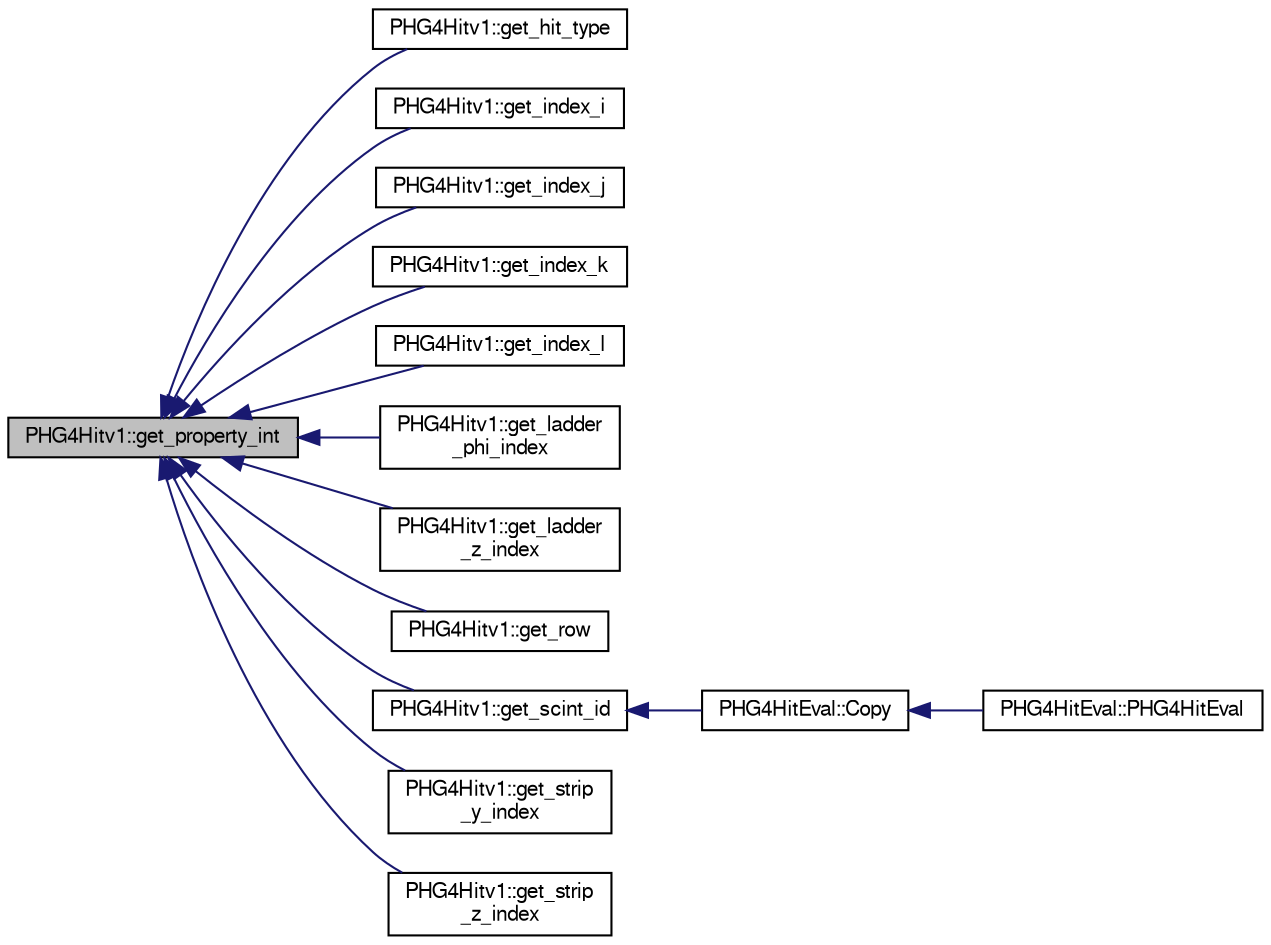 digraph "PHG4Hitv1::get_property_int"
{
  bgcolor="transparent";
  edge [fontname="FreeSans",fontsize="10",labelfontname="FreeSans",labelfontsize="10"];
  node [fontname="FreeSans",fontsize="10",shape=record];
  rankdir="LR";
  Node1 [label="PHG4Hitv1::get_property_int",height=0.2,width=0.4,color="black", fillcolor="grey75", style="filled" fontcolor="black"];
  Node1 -> Node2 [dir="back",color="midnightblue",fontsize="10",style="solid",fontname="FreeSans"];
  Node2 [label="PHG4Hitv1::get_hit_type",height=0.2,width=0.4,color="black",URL="$d9/d35/classPHG4Hitv1.html#a7f8bc7675e018d4c8ee5c0f59a5401f6"];
  Node1 -> Node3 [dir="back",color="midnightblue",fontsize="10",style="solid",fontname="FreeSans"];
  Node3 [label="PHG4Hitv1::get_index_i",height=0.2,width=0.4,color="black",URL="$d9/d35/classPHG4Hitv1.html#a8098acbca03fd7dd0dec32fc4947d404"];
  Node1 -> Node4 [dir="back",color="midnightblue",fontsize="10",style="solid",fontname="FreeSans"];
  Node4 [label="PHG4Hitv1::get_index_j",height=0.2,width=0.4,color="black",URL="$d9/d35/classPHG4Hitv1.html#a508b2de66de1d781e01fbcfb1eb05d6b"];
  Node1 -> Node5 [dir="back",color="midnightblue",fontsize="10",style="solid",fontname="FreeSans"];
  Node5 [label="PHG4Hitv1::get_index_k",height=0.2,width=0.4,color="black",URL="$d9/d35/classPHG4Hitv1.html#a12c9a9bf4861b604407b32f6351628dd"];
  Node1 -> Node6 [dir="back",color="midnightblue",fontsize="10",style="solid",fontname="FreeSans"];
  Node6 [label="PHG4Hitv1::get_index_l",height=0.2,width=0.4,color="black",URL="$d9/d35/classPHG4Hitv1.html#ad272bf5419e98638d9c4d6d5a5a8e151"];
  Node1 -> Node7 [dir="back",color="midnightblue",fontsize="10",style="solid",fontname="FreeSans"];
  Node7 [label="PHG4Hitv1::get_ladder\l_phi_index",height=0.2,width=0.4,color="black",URL="$d9/d35/classPHG4Hitv1.html#a0a491aa374232bb0d47b140339f3f015"];
  Node1 -> Node8 [dir="back",color="midnightblue",fontsize="10",style="solid",fontname="FreeSans"];
  Node8 [label="PHG4Hitv1::get_ladder\l_z_index",height=0.2,width=0.4,color="black",URL="$d9/d35/classPHG4Hitv1.html#a6ff0390c3c677f99c864a678265fae7e"];
  Node1 -> Node9 [dir="back",color="midnightblue",fontsize="10",style="solid",fontname="FreeSans"];
  Node9 [label="PHG4Hitv1::get_row",height=0.2,width=0.4,color="black",URL="$d9/d35/classPHG4Hitv1.html#a60aca6b43272508fbf8169089d9337cb"];
  Node1 -> Node10 [dir="back",color="midnightblue",fontsize="10",style="solid",fontname="FreeSans"];
  Node10 [label="PHG4Hitv1::get_scint_id",height=0.2,width=0.4,color="black",URL="$d9/d35/classPHG4Hitv1.html#ae233b86e3a1a06b2c1427991d4c92188"];
  Node10 -> Node11 [dir="back",color="midnightblue",fontsize="10",style="solid",fontname="FreeSans"];
  Node11 [label="PHG4HitEval::Copy",height=0.2,width=0.4,color="black",URL="$d5/d60/classPHG4HitEval.html#a738e731dc05b258c3daa36b86cfe5880"];
  Node11 -> Node12 [dir="back",color="midnightblue",fontsize="10",style="solid",fontname="FreeSans"];
  Node12 [label="PHG4HitEval::PHG4HitEval",height=0.2,width=0.4,color="black",URL="$d5/d60/classPHG4HitEval.html#a2e7bc9a1230620c6f330731d0d420036"];
  Node1 -> Node13 [dir="back",color="midnightblue",fontsize="10",style="solid",fontname="FreeSans"];
  Node13 [label="PHG4Hitv1::get_strip\l_y_index",height=0.2,width=0.4,color="black",URL="$d9/d35/classPHG4Hitv1.html#a864a2513741159ed932dd6001925fa60"];
  Node1 -> Node14 [dir="back",color="midnightblue",fontsize="10",style="solid",fontname="FreeSans"];
  Node14 [label="PHG4Hitv1::get_strip\l_z_index",height=0.2,width=0.4,color="black",URL="$d9/d35/classPHG4Hitv1.html#a6a7ef20a8ef39c706c9a54c20fae2a32"];
}
